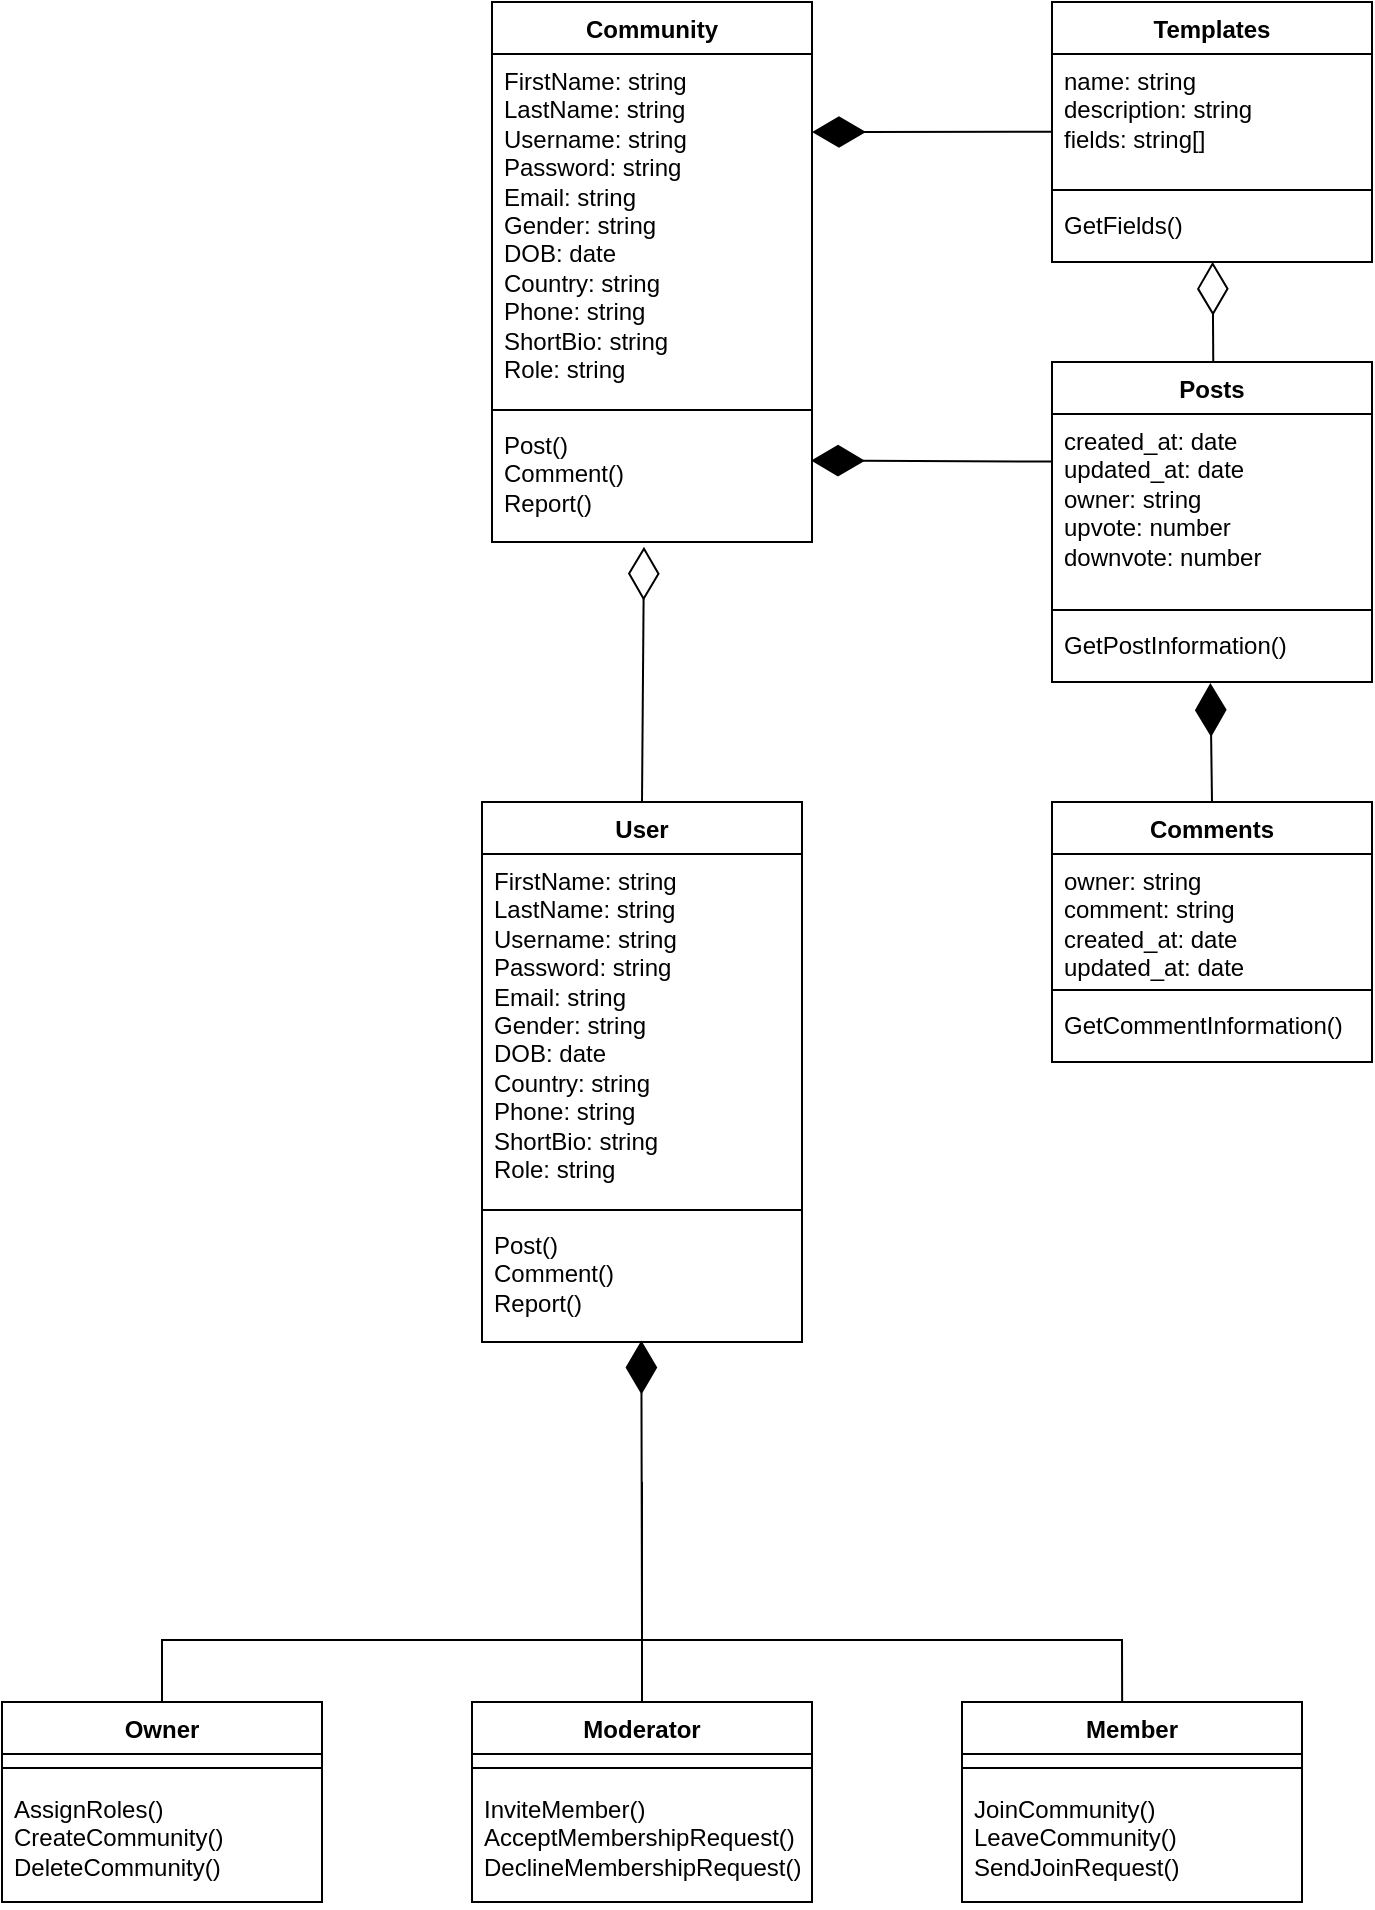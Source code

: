 <mxfile version="21.6.1" type="device">
  <diagram id="C5RBs43oDa-KdzZeNtuy" name="Page-1">
    <mxGraphModel dx="954" dy="674" grid="1" gridSize="10" guides="1" tooltips="1" connect="1" arrows="1" fold="1" page="1" pageScale="1" pageWidth="827" pageHeight="1169" math="0" shadow="0">
      <root>
        <mxCell id="WIyWlLk6GJQsqaUBKTNV-0" />
        <mxCell id="WIyWlLk6GJQsqaUBKTNV-1" parent="WIyWlLk6GJQsqaUBKTNV-0" />
        <mxCell id="zMPjB1JaCkmz5Qb2Pimm-1" value="User" style="swimlane;fontStyle=1;align=center;verticalAlign=top;childLayout=stackLayout;horizontal=1;startSize=26;horizontalStack=0;resizeParent=1;resizeParentMax=0;resizeLast=0;collapsible=1;marginBottom=0;whiteSpace=wrap;html=1;" parent="WIyWlLk6GJQsqaUBKTNV-1" vertex="1">
          <mxGeometry x="311" y="470" width="160" height="270" as="geometry" />
        </mxCell>
        <mxCell id="zMPjB1JaCkmz5Qb2Pimm-2" value="FirstName: string&lt;br&gt;LastName: string&lt;br&gt;Username: string&lt;br&gt;Password: string&lt;br&gt;Email: string&lt;br&gt;Gender: string&lt;br&gt;DOB: date&lt;br&gt;Country: string&lt;br&gt;Phone: string&lt;br&gt;ShortBio: string&lt;br&gt;Role: string" style="text;strokeColor=none;fillColor=none;align=left;verticalAlign=top;spacingLeft=4;spacingRight=4;overflow=hidden;rotatable=0;points=[[0,0.5],[1,0.5]];portConstraint=eastwest;whiteSpace=wrap;html=1;" parent="zMPjB1JaCkmz5Qb2Pimm-1" vertex="1">
          <mxGeometry y="26" width="160" height="174" as="geometry" />
        </mxCell>
        <mxCell id="zMPjB1JaCkmz5Qb2Pimm-3" value="" style="line;strokeWidth=1;fillColor=none;align=left;verticalAlign=middle;spacingTop=-1;spacingLeft=3;spacingRight=3;rotatable=0;labelPosition=right;points=[];portConstraint=eastwest;strokeColor=inherit;" parent="zMPjB1JaCkmz5Qb2Pimm-1" vertex="1">
          <mxGeometry y="200" width="160" height="8" as="geometry" />
        </mxCell>
        <mxCell id="zMPjB1JaCkmz5Qb2Pimm-4" value="Post()&lt;br&gt;Comment()&lt;br&gt;Report()&amp;nbsp;" style="text;strokeColor=none;fillColor=none;align=left;verticalAlign=top;spacingLeft=4;spacingRight=4;overflow=hidden;rotatable=0;points=[[0,0.5],[1,0.5]];portConstraint=eastwest;whiteSpace=wrap;html=1;" parent="zMPjB1JaCkmz5Qb2Pimm-1" vertex="1">
          <mxGeometry y="208" width="160" height="62" as="geometry" />
        </mxCell>
        <mxCell id="zMPjB1JaCkmz5Qb2Pimm-6" value="Owner" style="swimlane;fontStyle=1;align=center;verticalAlign=top;childLayout=stackLayout;horizontal=1;startSize=26;horizontalStack=0;resizeParent=1;resizeParentMax=0;resizeLast=0;collapsible=1;marginBottom=0;whiteSpace=wrap;html=1;" parent="WIyWlLk6GJQsqaUBKTNV-1" vertex="1">
          <mxGeometry x="71" y="920" width="160" height="100" as="geometry" />
        </mxCell>
        <mxCell id="zMPjB1JaCkmz5Qb2Pimm-8" value="" style="line;strokeWidth=1;fillColor=none;align=left;verticalAlign=middle;spacingTop=-1;spacingLeft=3;spacingRight=3;rotatable=0;labelPosition=right;points=[];portConstraint=eastwest;strokeColor=inherit;" parent="zMPjB1JaCkmz5Qb2Pimm-6" vertex="1">
          <mxGeometry y="26" width="160" height="14" as="geometry" />
        </mxCell>
        <mxCell id="zMPjB1JaCkmz5Qb2Pimm-9" value="AssignRoles()&lt;br&gt;CreateCommunity()&lt;br&gt;DeleteCommunity()" style="text;strokeColor=none;fillColor=none;align=left;verticalAlign=top;spacingLeft=4;spacingRight=4;overflow=hidden;rotatable=0;points=[[0,0.5],[1,0.5]];portConstraint=eastwest;whiteSpace=wrap;html=1;" parent="zMPjB1JaCkmz5Qb2Pimm-6" vertex="1">
          <mxGeometry y="40" width="160" height="60" as="geometry" />
        </mxCell>
        <mxCell id="zMPjB1JaCkmz5Qb2Pimm-11" value="Moderator" style="swimlane;fontStyle=1;align=center;verticalAlign=top;childLayout=stackLayout;horizontal=1;startSize=26;horizontalStack=0;resizeParent=1;resizeParentMax=0;resizeLast=0;collapsible=1;marginBottom=0;whiteSpace=wrap;html=1;" parent="WIyWlLk6GJQsqaUBKTNV-1" vertex="1">
          <mxGeometry x="306" y="920" width="170" height="100" as="geometry" />
        </mxCell>
        <mxCell id="zMPjB1JaCkmz5Qb2Pimm-12" value="" style="line;strokeWidth=1;fillColor=none;align=left;verticalAlign=middle;spacingTop=-1;spacingLeft=3;spacingRight=3;rotatable=0;labelPosition=right;points=[];portConstraint=eastwest;strokeColor=inherit;" parent="zMPjB1JaCkmz5Qb2Pimm-11" vertex="1">
          <mxGeometry y="26" width="170" height="14" as="geometry" />
        </mxCell>
        <mxCell id="zMPjB1JaCkmz5Qb2Pimm-13" value="InviteMember()&lt;br&gt;AcceptMembershipRequest()&lt;br&gt;DeclineMembershipRequest()" style="text;strokeColor=none;fillColor=none;align=left;verticalAlign=top;spacingLeft=4;spacingRight=4;overflow=hidden;rotatable=0;points=[[0,0.5],[1,0.5]];portConstraint=eastwest;whiteSpace=wrap;html=1;" parent="zMPjB1JaCkmz5Qb2Pimm-11" vertex="1">
          <mxGeometry y="40" width="170" height="60" as="geometry" />
        </mxCell>
        <mxCell id="zMPjB1JaCkmz5Qb2Pimm-14" value="Member" style="swimlane;fontStyle=1;align=center;verticalAlign=top;childLayout=stackLayout;horizontal=1;startSize=26;horizontalStack=0;resizeParent=1;resizeParentMax=0;resizeLast=0;collapsible=1;marginBottom=0;whiteSpace=wrap;html=1;" parent="WIyWlLk6GJQsqaUBKTNV-1" vertex="1">
          <mxGeometry x="551" y="920" width="170" height="100" as="geometry" />
        </mxCell>
        <mxCell id="zMPjB1JaCkmz5Qb2Pimm-15" value="" style="line;strokeWidth=1;fillColor=none;align=left;verticalAlign=middle;spacingTop=-1;spacingLeft=3;spacingRight=3;rotatable=0;labelPosition=right;points=[];portConstraint=eastwest;strokeColor=inherit;" parent="zMPjB1JaCkmz5Qb2Pimm-14" vertex="1">
          <mxGeometry y="26" width="170" height="14" as="geometry" />
        </mxCell>
        <mxCell id="zMPjB1JaCkmz5Qb2Pimm-16" value="JoinCommunity()&lt;br style=&quot;border-color: var(--border-color);&quot;&gt;LeaveCommunity()&lt;br style=&quot;border-color: var(--border-color);&quot;&gt;SendJoinRequest()" style="text;strokeColor=none;fillColor=none;align=left;verticalAlign=top;spacingLeft=4;spacingRight=4;overflow=hidden;rotatable=0;points=[[0,0.5],[1,0.5]];portConstraint=eastwest;whiteSpace=wrap;html=1;" parent="zMPjB1JaCkmz5Qb2Pimm-14" vertex="1">
          <mxGeometry y="40" width="170" height="60" as="geometry" />
        </mxCell>
        <mxCell id="zMPjB1JaCkmz5Qb2Pimm-17" value="Community" style="swimlane;fontStyle=1;align=center;verticalAlign=top;childLayout=stackLayout;horizontal=1;startSize=26;horizontalStack=0;resizeParent=1;resizeParentMax=0;resizeLast=0;collapsible=1;marginBottom=0;whiteSpace=wrap;html=1;" parent="WIyWlLk6GJQsqaUBKTNV-1" vertex="1">
          <mxGeometry x="316" y="70" width="160" height="270" as="geometry" />
        </mxCell>
        <mxCell id="XXm8KPvM3HIF9X7YsyS7-0" value="" style="endArrow=diamondThin;endFill=1;endSize=24;html=1;rounded=0;exitX=0.001;exitY=0.607;exitDx=0;exitDy=0;exitPerimeter=0;" parent="zMPjB1JaCkmz5Qb2Pimm-17" source="ozaAociBe_Lu8xLR2Csh-1" edge="1">
          <mxGeometry width="160" relative="1" as="geometry">
            <mxPoint x="280.48" y="64.956" as="sourcePoint" />
            <mxPoint x="160" y="65.02" as="targetPoint" />
          </mxGeometry>
        </mxCell>
        <mxCell id="zMPjB1JaCkmz5Qb2Pimm-18" value="FirstName: string&lt;br&gt;LastName: string&lt;br&gt;Username: string&lt;br&gt;Password: string&lt;br&gt;Email: string&lt;br&gt;Gender: string&lt;br&gt;DOB: date&lt;br&gt;Country: string&lt;br&gt;Phone: string&lt;br&gt;ShortBio: string&lt;br&gt;Role: string" style="text;strokeColor=none;fillColor=none;align=left;verticalAlign=top;spacingLeft=4;spacingRight=4;overflow=hidden;rotatable=0;points=[[0,0.5],[1,0.5]];portConstraint=eastwest;whiteSpace=wrap;html=1;" parent="zMPjB1JaCkmz5Qb2Pimm-17" vertex="1">
          <mxGeometry y="26" width="160" height="174" as="geometry" />
        </mxCell>
        <mxCell id="zMPjB1JaCkmz5Qb2Pimm-19" value="" style="line;strokeWidth=1;fillColor=none;align=left;verticalAlign=middle;spacingTop=-1;spacingLeft=3;spacingRight=3;rotatable=0;labelPosition=right;points=[];portConstraint=eastwest;strokeColor=inherit;" parent="zMPjB1JaCkmz5Qb2Pimm-17" vertex="1">
          <mxGeometry y="200" width="160" height="8" as="geometry" />
        </mxCell>
        <mxCell id="zMPjB1JaCkmz5Qb2Pimm-20" value="Post()&lt;br&gt;Comment()&lt;br&gt;Report()&amp;nbsp;" style="text;strokeColor=none;fillColor=none;align=left;verticalAlign=top;spacingLeft=4;spacingRight=4;overflow=hidden;rotatable=0;points=[[0,0.5],[1,0.5]];portConstraint=eastwest;whiteSpace=wrap;html=1;" parent="zMPjB1JaCkmz5Qb2Pimm-17" vertex="1">
          <mxGeometry y="208" width="160" height="62" as="geometry" />
        </mxCell>
        <mxCell id="zMPjB1JaCkmz5Qb2Pimm-21" value="" style="endArrow=diamondThin;endFill=1;endSize=24;html=1;rounded=0;exitX=0.5;exitY=0;exitDx=0;exitDy=0;entryX=0.498;entryY=1.005;entryDx=0;entryDy=0;entryPerimeter=0;" parent="WIyWlLk6GJQsqaUBKTNV-1" source="zMPjB1JaCkmz5Qb2Pimm-6" edge="1">
          <mxGeometry width="160" relative="1" as="geometry">
            <mxPoint x="361" y="779" as="sourcePoint" />
            <mxPoint x="390.68" y="739.31" as="targetPoint" />
            <Array as="points">
              <mxPoint x="151" y="889" />
              <mxPoint x="391" y="889" />
            </Array>
          </mxGeometry>
        </mxCell>
        <mxCell id="zMPjB1JaCkmz5Qb2Pimm-23" value="" style="endArrow=none;html=1;rounded=0;exitX=0.5;exitY=0;exitDx=0;exitDy=0;" parent="WIyWlLk6GJQsqaUBKTNV-1" source="zMPjB1JaCkmz5Qb2Pimm-11" edge="1">
          <mxGeometry width="50" height="50" relative="1" as="geometry">
            <mxPoint x="421" y="800" as="sourcePoint" />
            <mxPoint x="391" y="810" as="targetPoint" />
          </mxGeometry>
        </mxCell>
        <mxCell id="zMPjB1JaCkmz5Qb2Pimm-24" value="" style="endArrow=none;html=1;rounded=0;exitX=0.471;exitY=-0.001;exitDx=0;exitDy=0;exitPerimeter=0;" parent="WIyWlLk6GJQsqaUBKTNV-1" source="zMPjB1JaCkmz5Qb2Pimm-14" edge="1">
          <mxGeometry width="50" height="50" relative="1" as="geometry">
            <mxPoint x="630.56" y="920" as="sourcePoint" />
            <mxPoint x="391" y="889" as="targetPoint" />
            <Array as="points">
              <mxPoint x="631" y="889" />
            </Array>
          </mxGeometry>
        </mxCell>
        <mxCell id="ozaAociBe_Lu8xLR2Csh-0" value="Templates" style="swimlane;fontStyle=1;align=center;verticalAlign=top;childLayout=stackLayout;horizontal=1;startSize=26;horizontalStack=0;resizeParent=1;resizeParentMax=0;resizeLast=0;collapsible=1;marginBottom=0;whiteSpace=wrap;html=1;" parent="WIyWlLk6GJQsqaUBKTNV-1" vertex="1">
          <mxGeometry x="596" y="70" width="160" height="130" as="geometry" />
        </mxCell>
        <mxCell id="ozaAociBe_Lu8xLR2Csh-1" value="name: string&lt;br&gt;description: string&lt;br&gt;fields: string[]" style="text;strokeColor=none;fillColor=none;align=left;verticalAlign=top;spacingLeft=4;spacingRight=4;overflow=hidden;rotatable=0;points=[[0,0.5],[1,0.5]];portConstraint=eastwest;whiteSpace=wrap;html=1;" parent="ozaAociBe_Lu8xLR2Csh-0" vertex="1">
          <mxGeometry y="26" width="160" height="64" as="geometry" />
        </mxCell>
        <mxCell id="ozaAociBe_Lu8xLR2Csh-2" value="" style="line;strokeWidth=1;fillColor=none;align=left;verticalAlign=middle;spacingTop=-1;spacingLeft=3;spacingRight=3;rotatable=0;labelPosition=right;points=[];portConstraint=eastwest;strokeColor=inherit;" parent="ozaAociBe_Lu8xLR2Csh-0" vertex="1">
          <mxGeometry y="90" width="160" height="8" as="geometry" />
        </mxCell>
        <mxCell id="ozaAociBe_Lu8xLR2Csh-3" value="GetFields()" style="text;strokeColor=none;fillColor=none;align=left;verticalAlign=top;spacingLeft=4;spacingRight=4;overflow=hidden;rotatable=0;points=[[0,0.5],[1,0.5]];portConstraint=eastwest;whiteSpace=wrap;html=1;" parent="ozaAociBe_Lu8xLR2Csh-0" vertex="1">
          <mxGeometry y="98" width="160" height="32" as="geometry" />
        </mxCell>
        <mxCell id="XXm8KPvM3HIF9X7YsyS7-1" value="" style="endArrow=diamondThin;endFill=0;endSize=24;html=1;rounded=0;entryX=0.475;entryY=1.038;entryDx=0;entryDy=0;exitX=0.5;exitY=0;exitDx=0;exitDy=0;entryPerimeter=0;" parent="WIyWlLk6GJQsqaUBKTNV-1" source="zMPjB1JaCkmz5Qb2Pimm-1" target="zMPjB1JaCkmz5Qb2Pimm-20" edge="1">
          <mxGeometry width="160" relative="1" as="geometry">
            <mxPoint x="116" y="180" as="sourcePoint" />
            <mxPoint x="276" y="180" as="targetPoint" />
          </mxGeometry>
        </mxCell>
        <mxCell id="XXm8KPvM3HIF9X7YsyS7-2" value="Posts" style="swimlane;fontStyle=1;align=center;verticalAlign=top;childLayout=stackLayout;horizontal=1;startSize=26;horizontalStack=0;resizeParent=1;resizeParentMax=0;resizeLast=0;collapsible=1;marginBottom=0;whiteSpace=wrap;html=1;" parent="WIyWlLk6GJQsqaUBKTNV-1" vertex="1">
          <mxGeometry x="596" y="250" width="160" height="160" as="geometry" />
        </mxCell>
        <mxCell id="XXm8KPvM3HIF9X7YsyS7-3" value="created_at: date&lt;br&gt;updated_at: date&lt;br&gt;owner: string&lt;br&gt;upvote: number&lt;br&gt;downvote: number" style="text;strokeColor=none;fillColor=none;align=left;verticalAlign=top;spacingLeft=4;spacingRight=4;overflow=hidden;rotatable=0;points=[[0,0.5],[1,0.5]];portConstraint=eastwest;whiteSpace=wrap;html=1;" parent="XXm8KPvM3HIF9X7YsyS7-2" vertex="1">
          <mxGeometry y="26" width="160" height="94" as="geometry" />
        </mxCell>
        <mxCell id="XXm8KPvM3HIF9X7YsyS7-4" value="" style="line;strokeWidth=1;fillColor=none;align=left;verticalAlign=middle;spacingTop=-1;spacingLeft=3;spacingRight=3;rotatable=0;labelPosition=right;points=[];portConstraint=eastwest;strokeColor=inherit;" parent="XXm8KPvM3HIF9X7YsyS7-2" vertex="1">
          <mxGeometry y="120" width="160" height="8" as="geometry" />
        </mxCell>
        <mxCell id="XXm8KPvM3HIF9X7YsyS7-5" value="GetPostInformation()" style="text;strokeColor=none;fillColor=none;align=left;verticalAlign=top;spacingLeft=4;spacingRight=4;overflow=hidden;rotatable=0;points=[[0,0.5],[1,0.5]];portConstraint=eastwest;whiteSpace=wrap;html=1;" parent="XXm8KPvM3HIF9X7YsyS7-2" vertex="1">
          <mxGeometry y="128" width="160" height="32" as="geometry" />
        </mxCell>
        <mxCell id="XXm8KPvM3HIF9X7YsyS7-6" value="" style="endArrow=diamondThin;endFill=1;endSize=24;html=1;rounded=0;exitX=-0.001;exitY=0.253;exitDx=0;exitDy=0;exitPerimeter=0;entryX=0.997;entryY=0.343;entryDx=0;entryDy=0;entryPerimeter=0;" parent="WIyWlLk6GJQsqaUBKTNV-1" source="XXm8KPvM3HIF9X7YsyS7-3" target="zMPjB1JaCkmz5Qb2Pimm-20" edge="1">
          <mxGeometry width="160" relative="1" as="geometry">
            <mxPoint x="596" y="300" as="sourcePoint" />
            <mxPoint x="476" y="300" as="targetPoint" />
          </mxGeometry>
        </mxCell>
        <mxCell id="XXm8KPvM3HIF9X7YsyS7-8" value="" style="endArrow=diamondThin;endFill=0;endSize=24;html=1;rounded=0;entryX=0.502;entryY=0.997;entryDx=0;entryDy=0;entryPerimeter=0;exitX=0.504;exitY=0.002;exitDx=0;exitDy=0;exitPerimeter=0;" parent="WIyWlLk6GJQsqaUBKTNV-1" source="XXm8KPvM3HIF9X7YsyS7-2" target="ozaAociBe_Lu8xLR2Csh-3" edge="1">
          <mxGeometry width="160" relative="1" as="geometry">
            <mxPoint x="676" y="260" as="sourcePoint" />
            <mxPoint x="716" y="205.5" as="targetPoint" />
          </mxGeometry>
        </mxCell>
        <mxCell id="XXm8KPvM3HIF9X7YsyS7-9" value="Comments" style="swimlane;fontStyle=1;align=center;verticalAlign=top;childLayout=stackLayout;horizontal=1;startSize=26;horizontalStack=0;resizeParent=1;resizeParentMax=0;resizeLast=0;collapsible=1;marginBottom=0;whiteSpace=wrap;html=1;" parent="WIyWlLk6GJQsqaUBKTNV-1" vertex="1">
          <mxGeometry x="596" y="470" width="160" height="130" as="geometry" />
        </mxCell>
        <mxCell id="XXm8KPvM3HIF9X7YsyS7-10" value="owner: string&lt;br&gt;comment: string&lt;br&gt;created_at: date&lt;br&gt;updated_at: date&lt;br&gt;" style="text;strokeColor=none;fillColor=none;align=left;verticalAlign=top;spacingLeft=4;spacingRight=4;overflow=hidden;rotatable=0;points=[[0,0.5],[1,0.5]];portConstraint=eastwest;whiteSpace=wrap;html=1;" parent="XXm8KPvM3HIF9X7YsyS7-9" vertex="1">
          <mxGeometry y="26" width="160" height="64" as="geometry" />
        </mxCell>
        <mxCell id="XXm8KPvM3HIF9X7YsyS7-11" value="" style="line;strokeWidth=1;fillColor=none;align=left;verticalAlign=middle;spacingTop=-1;spacingLeft=3;spacingRight=3;rotatable=0;labelPosition=right;points=[];portConstraint=eastwest;strokeColor=inherit;" parent="XXm8KPvM3HIF9X7YsyS7-9" vertex="1">
          <mxGeometry y="90" width="160" height="8" as="geometry" />
        </mxCell>
        <mxCell id="XXm8KPvM3HIF9X7YsyS7-12" value="GetCommentInformation()" style="text;strokeColor=none;fillColor=none;align=left;verticalAlign=top;spacingLeft=4;spacingRight=4;overflow=hidden;rotatable=0;points=[[0,0.5],[1,0.5]];portConstraint=eastwest;whiteSpace=wrap;html=1;" parent="XXm8KPvM3HIF9X7YsyS7-9" vertex="1">
          <mxGeometry y="98" width="160" height="32" as="geometry" />
        </mxCell>
        <mxCell id="XXm8KPvM3HIF9X7YsyS7-13" value="" style="endArrow=diamondThin;endFill=1;endSize=24;html=1;rounded=0;exitX=0.5;exitY=0;exitDx=0;exitDy=0;entryX=0.495;entryY=1.015;entryDx=0;entryDy=0;entryPerimeter=0;" parent="WIyWlLk6GJQsqaUBKTNV-1" source="XXm8KPvM3HIF9X7YsyS7-9" target="XXm8KPvM3HIF9X7YsyS7-5" edge="1">
          <mxGeometry width="160" relative="1" as="geometry">
            <mxPoint x="656" y="461" as="sourcePoint" />
            <mxPoint x="536" y="460" as="targetPoint" />
          </mxGeometry>
        </mxCell>
      </root>
    </mxGraphModel>
  </diagram>
</mxfile>
